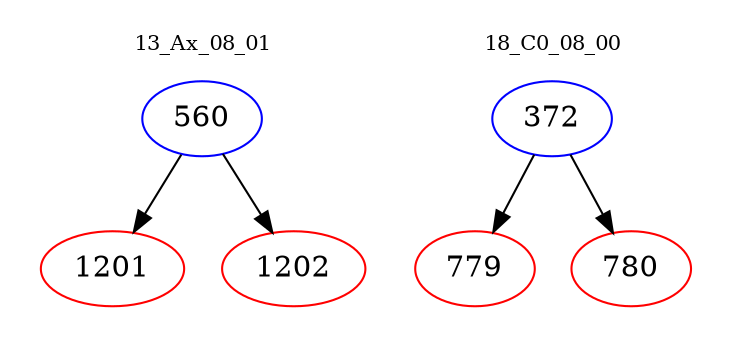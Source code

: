 digraph{
subgraph cluster_0 {
color = white
label = "13_Ax_08_01";
fontsize=10;
T0_560 [label="560", color="blue"]
T0_560 -> T0_1201 [color="black"]
T0_1201 [label="1201", color="red"]
T0_560 -> T0_1202 [color="black"]
T0_1202 [label="1202", color="red"]
}
subgraph cluster_1 {
color = white
label = "18_C0_08_00";
fontsize=10;
T1_372 [label="372", color="blue"]
T1_372 -> T1_779 [color="black"]
T1_779 [label="779", color="red"]
T1_372 -> T1_780 [color="black"]
T1_780 [label="780", color="red"]
}
}
